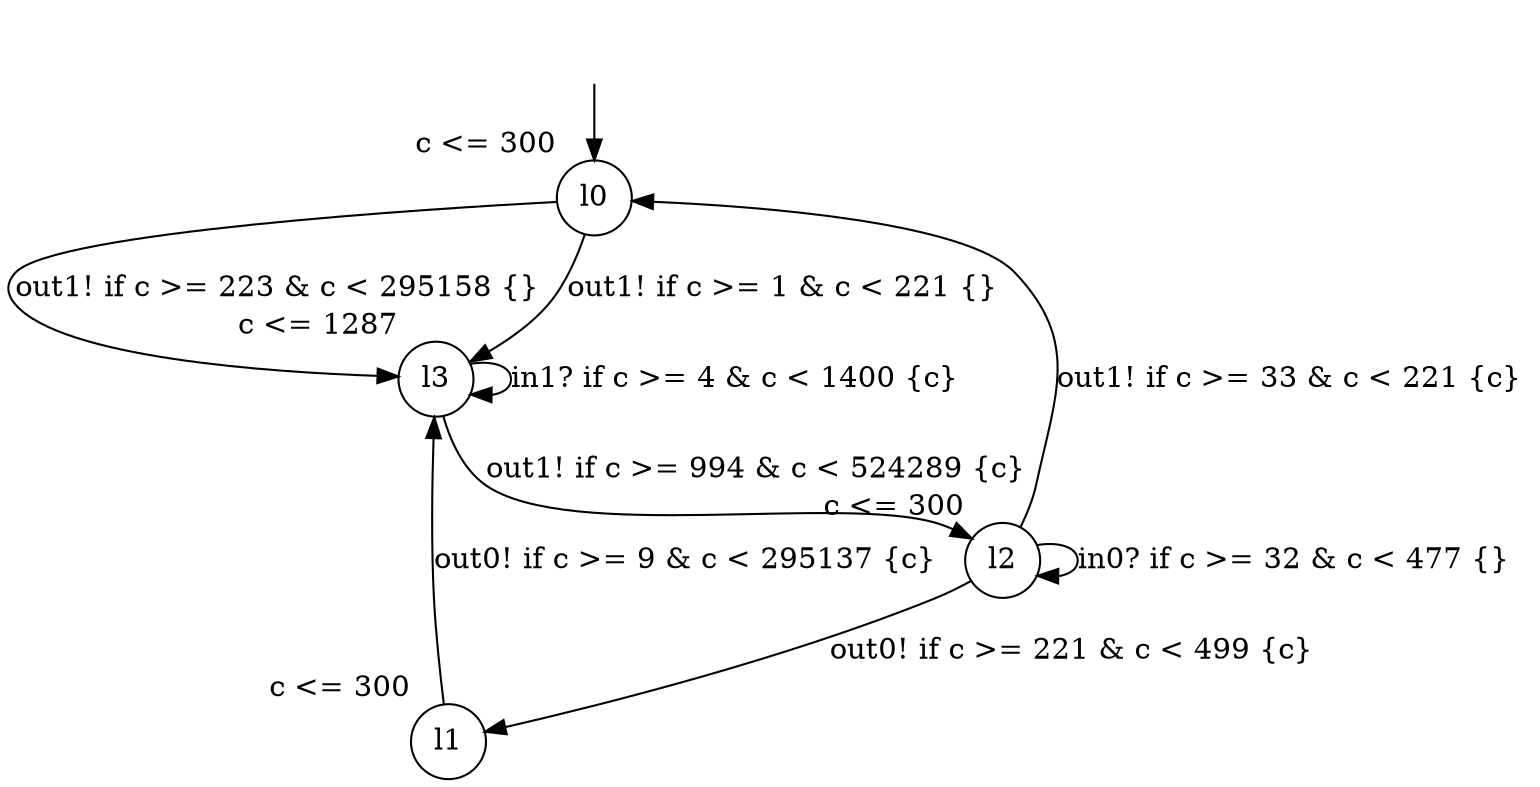 digraph g {
__start0 [label="" shape="none"];
l0 [shape="circle" margin=0 label="l0", xlabel="c <= 300"];
l1 [shape="circle" margin=0 label="l1", xlabel="c <= 300"];
l2 [shape="circle" margin=0 label="l2", xlabel="c <= 300"];
l3 [shape="circle" margin=0 label="l3", xlabel="c <= 1287"];
l0 -> l3 [label="out1! if c >= 223 & c < 295158 {} "];
l0 -> l3 [label="out1! if c >= 1 & c < 221 {} "];
l1 -> l3 [label="out0! if c >= 9 & c < 295137 {c} "];
l2 -> l2 [label="in0? if c >= 32 & c < 477 {} "];
l2 -> l1 [label="out0! if c >= 221 & c < 499 {c} "];
l2 -> l0 [label="out1! if c >= 33 & c < 221 {c} "];
l3 -> l3 [label="in1? if c >= 4 & c < 1400 {c} "];
l3 -> l2 [label="out1! if c >= 994 & c < 524289 {c} "];
__start0 -> l0;
}

